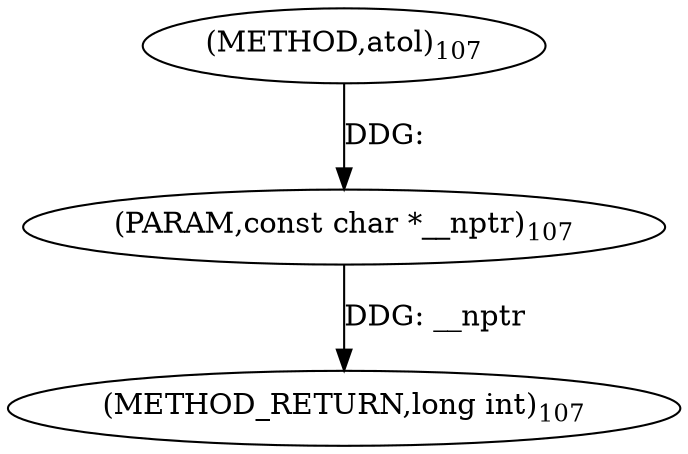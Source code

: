 digraph "atol" {  
"33173" [label = <(METHOD,atol)<SUB>107</SUB>> ]
"33175" [label = <(METHOD_RETURN,long int)<SUB>107</SUB>> ]
"33174" [label = <(PARAM,const char *__nptr)<SUB>107</SUB>> ]
  "33174" -> "33175"  [ label = "DDG: __nptr"] 
  "33173" -> "33174"  [ label = "DDG: "] 
}
